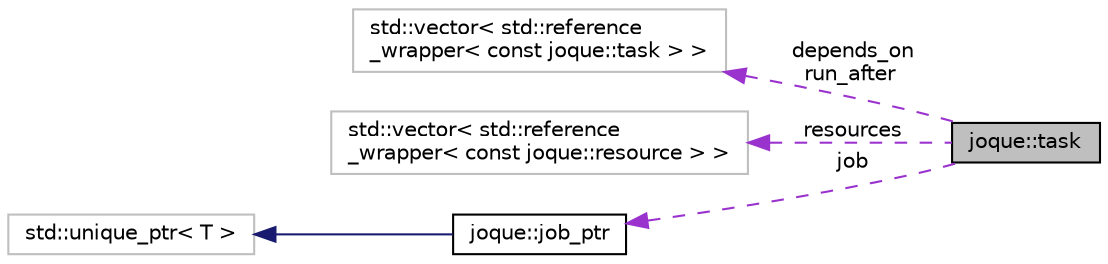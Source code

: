 digraph "joque::task"
{
 // LATEX_PDF_SIZE
  edge [fontname="Helvetica",fontsize="10",labelfontname="Helvetica",labelfontsize="10"];
  node [fontname="Helvetica",fontsize="10",shape=record];
  rankdir="LR";
  Node1 [label="joque::task",height=0.2,width=0.4,color="black", fillcolor="grey75", style="filled", fontcolor="black",tooltip="Single task that should be executed by the system."];
  Node2 -> Node1 [dir="back",color="darkorchid3",fontsize="10",style="dashed",label=" depends_on\nrun_after" ,fontname="Helvetica"];
  Node2 [label="std::vector\< std::reference\l_wrapper\< const joque::task \> \>",height=0.2,width=0.4,color="grey75", fillcolor="white", style="filled",tooltip=" "];
  Node3 -> Node1 [dir="back",color="darkorchid3",fontsize="10",style="dashed",label=" resources" ,fontname="Helvetica"];
  Node3 [label="std::vector\< std::reference\l_wrapper\< const joque::resource \> \>",height=0.2,width=0.4,color="grey75", fillcolor="white", style="filled",tooltip=" "];
  Node4 -> Node1 [dir="back",color="darkorchid3",fontsize="10",style="dashed",label=" job" ,fontname="Helvetica"];
  Node4 [label="joque::job_ptr",height=0.2,width=0.4,color="black", fillcolor="white", style="filled",URL="$structjoque_1_1job__ptr.html",tooltip="Custom unique_ptr wrapper that simplifies syntax of tasks."];
  Node5 -> Node4 [dir="back",color="midnightblue",fontsize="10",style="solid",fontname="Helvetica"];
  Node5 [label="std::unique_ptr\< T \>",height=0.2,width=0.4,color="grey75", fillcolor="white", style="filled",tooltip=" "];
}
